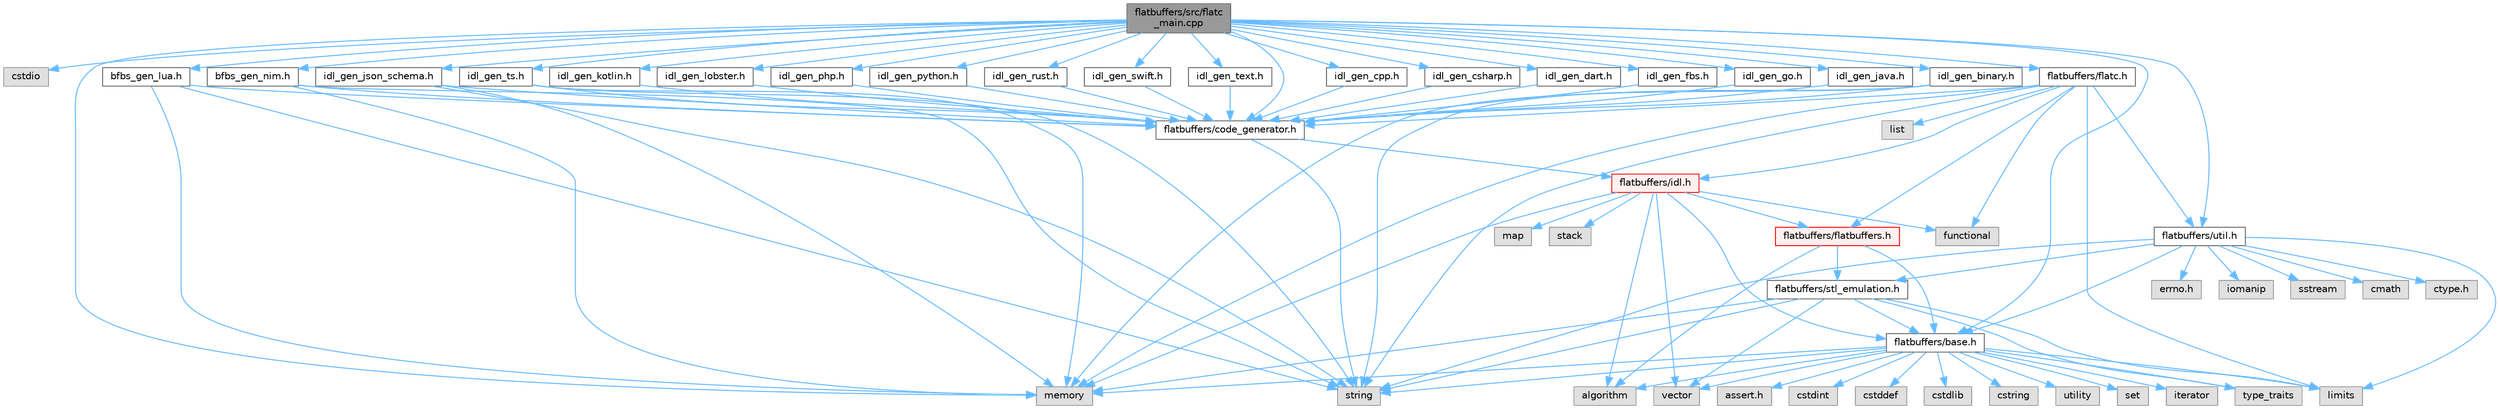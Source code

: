 digraph "flatbuffers/src/flatc_main.cpp"
{
 // LATEX_PDF_SIZE
  bgcolor="transparent";
  edge [fontname=Helvetica,fontsize=10,labelfontname=Helvetica,labelfontsize=10];
  node [fontname=Helvetica,fontsize=10,shape=box,height=0.2,width=0.4];
  Node1 [id="Node000001",label="flatbuffers/src/flatc\l_main.cpp",height=0.2,width=0.4,color="gray40", fillcolor="grey60", style="filled", fontcolor="black",tooltip=" "];
  Node1 -> Node2 [id="edge104_Node000001_Node000002",color="steelblue1",style="solid",tooltip=" "];
  Node2 [id="Node000002",label="cstdio",height=0.2,width=0.4,color="grey60", fillcolor="#E0E0E0", style="filled",tooltip=" "];
  Node1 -> Node3 [id="edge105_Node000001_Node000003",color="steelblue1",style="solid",tooltip=" "];
  Node3 [id="Node000003",label="memory",height=0.2,width=0.4,color="grey60", fillcolor="#E0E0E0", style="filled",tooltip=" "];
  Node1 -> Node4 [id="edge106_Node000001_Node000004",color="steelblue1",style="solid",tooltip=" "];
  Node4 [id="Node000004",label="bfbs_gen_lua.h",height=0.2,width=0.4,color="grey40", fillcolor="white", style="filled",URL="$bfbs__gen__lua_8h.html",tooltip=" "];
  Node4 -> Node3 [id="edge107_Node000004_Node000003",color="steelblue1",style="solid",tooltip=" "];
  Node4 -> Node5 [id="edge108_Node000004_Node000005",color="steelblue1",style="solid",tooltip=" "];
  Node5 [id="Node000005",label="string",height=0.2,width=0.4,color="grey60", fillcolor="#E0E0E0", style="filled",tooltip=" "];
  Node4 -> Node6 [id="edge109_Node000004_Node000006",color="steelblue1",style="solid",tooltip=" "];
  Node6 [id="Node000006",label="flatbuffers/code_generator.h",height=0.2,width=0.4,color="grey40", fillcolor="white", style="filled",URL="$code__generator_8h.html",tooltip=" "];
  Node6 -> Node5 [id="edge110_Node000006_Node000005",color="steelblue1",style="solid",tooltip=" "];
  Node6 -> Node7 [id="edge111_Node000006_Node000007",color="steelblue1",style="solid",tooltip=" "];
  Node7 [id="Node000007",label="flatbuffers/idl.h",height=0.2,width=0.4,color="red", fillcolor="#FFF0F0", style="filled",URL="$idl_8h.html",tooltip=" "];
  Node7 -> Node8 [id="edge112_Node000007_Node000008",color="steelblue1",style="solid",tooltip=" "];
  Node8 [id="Node000008",label="algorithm",height=0.2,width=0.4,color="grey60", fillcolor="#E0E0E0", style="filled",tooltip=" "];
  Node7 -> Node9 [id="edge113_Node000007_Node000009",color="steelblue1",style="solid",tooltip=" "];
  Node9 [id="Node000009",label="functional",height=0.2,width=0.4,color="grey60", fillcolor="#E0E0E0", style="filled",tooltip=" "];
  Node7 -> Node10 [id="edge114_Node000007_Node000010",color="steelblue1",style="solid",tooltip=" "];
  Node10 [id="Node000010",label="map",height=0.2,width=0.4,color="grey60", fillcolor="#E0E0E0", style="filled",tooltip=" "];
  Node7 -> Node3 [id="edge115_Node000007_Node000003",color="steelblue1",style="solid",tooltip=" "];
  Node7 -> Node11 [id="edge116_Node000007_Node000011",color="steelblue1",style="solid",tooltip=" "];
  Node11 [id="Node000011",label="stack",height=0.2,width=0.4,color="grey60", fillcolor="#E0E0E0", style="filled",tooltip=" "];
  Node7 -> Node12 [id="edge117_Node000007_Node000012",color="steelblue1",style="solid",tooltip=" "];
  Node12 [id="Node000012",label="vector",height=0.2,width=0.4,color="grey60", fillcolor="#E0E0E0", style="filled",tooltip=" "];
  Node7 -> Node13 [id="edge118_Node000007_Node000013",color="steelblue1",style="solid",tooltip=" "];
  Node13 [id="Node000013",label="flatbuffers/base.h",height=0.2,width=0.4,color="grey40", fillcolor="white", style="filled",URL="$base_8h.html",tooltip=" "];
  Node13 -> Node14 [id="edge119_Node000013_Node000014",color="steelblue1",style="solid",tooltip=" "];
  Node14 [id="Node000014",label="assert.h",height=0.2,width=0.4,color="grey60", fillcolor="#E0E0E0", style="filled",tooltip=" "];
  Node13 -> Node15 [id="edge120_Node000013_Node000015",color="steelblue1",style="solid",tooltip=" "];
  Node15 [id="Node000015",label="cstdint",height=0.2,width=0.4,color="grey60", fillcolor="#E0E0E0", style="filled",tooltip=" "];
  Node13 -> Node16 [id="edge121_Node000013_Node000016",color="steelblue1",style="solid",tooltip=" "];
  Node16 [id="Node000016",label="cstddef",height=0.2,width=0.4,color="grey60", fillcolor="#E0E0E0", style="filled",tooltip=" "];
  Node13 -> Node17 [id="edge122_Node000013_Node000017",color="steelblue1",style="solid",tooltip=" "];
  Node17 [id="Node000017",label="cstdlib",height=0.2,width=0.4,color="grey60", fillcolor="#E0E0E0", style="filled",tooltip=" "];
  Node13 -> Node18 [id="edge123_Node000013_Node000018",color="steelblue1",style="solid",tooltip=" "];
  Node18 [id="Node000018",label="cstring",height=0.2,width=0.4,color="grey60", fillcolor="#E0E0E0", style="filled",tooltip=" "];
  Node13 -> Node19 [id="edge124_Node000013_Node000019",color="steelblue1",style="solid",tooltip=" "];
  Node19 [id="Node000019",label="utility",height=0.2,width=0.4,color="grey60", fillcolor="#E0E0E0", style="filled",tooltip=" "];
  Node13 -> Node5 [id="edge125_Node000013_Node000005",color="steelblue1",style="solid",tooltip=" "];
  Node13 -> Node20 [id="edge126_Node000013_Node000020",color="steelblue1",style="solid",tooltip=" "];
  Node20 [id="Node000020",label="type_traits",height=0.2,width=0.4,color="grey60", fillcolor="#E0E0E0", style="filled",tooltip=" "];
  Node13 -> Node12 [id="edge127_Node000013_Node000012",color="steelblue1",style="solid",tooltip=" "];
  Node13 -> Node21 [id="edge128_Node000013_Node000021",color="steelblue1",style="solid",tooltip=" "];
  Node21 [id="Node000021",label="set",height=0.2,width=0.4,color="grey60", fillcolor="#E0E0E0", style="filled",tooltip=" "];
  Node13 -> Node8 [id="edge129_Node000013_Node000008",color="steelblue1",style="solid",tooltip=" "];
  Node13 -> Node22 [id="edge130_Node000013_Node000022",color="steelblue1",style="solid",tooltip=" "];
  Node22 [id="Node000022",label="limits",height=0.2,width=0.4,color="grey60", fillcolor="#E0E0E0", style="filled",tooltip=" "];
  Node13 -> Node23 [id="edge131_Node000013_Node000023",color="steelblue1",style="solid",tooltip=" "];
  Node23 [id="Node000023",label="iterator",height=0.2,width=0.4,color="grey60", fillcolor="#E0E0E0", style="filled",tooltip=" "];
  Node13 -> Node3 [id="edge132_Node000013_Node000003",color="steelblue1",style="solid",tooltip=" "];
  Node7 -> Node24 [id="edge133_Node000007_Node000024",color="steelblue1",style="solid",tooltip=" "];
  Node24 [id="Node000024",label="flatbuffers/flatbuffers.h",height=0.2,width=0.4,color="red", fillcolor="#FFF0F0", style="filled",URL="$flatbuffers_8h.html",tooltip=" "];
  Node24 -> Node8 [id="edge134_Node000024_Node000008",color="steelblue1",style="solid",tooltip=" "];
  Node24 -> Node13 [id="edge135_Node000024_Node000013",color="steelblue1",style="solid",tooltip=" "];
  Node24 -> Node26 [id="edge136_Node000024_Node000026",color="steelblue1",style="solid",tooltip=" "];
  Node26 [id="Node000026",label="flatbuffers/stl_emulation.h",height=0.2,width=0.4,color="grey40", fillcolor="white", style="filled",URL="$stl__emulation_8h.html",tooltip=" "];
  Node26 -> Node13 [id="edge137_Node000026_Node000013",color="steelblue1",style="solid",tooltip=" "];
  Node26 -> Node5 [id="edge138_Node000026_Node000005",color="steelblue1",style="solid",tooltip=" "];
  Node26 -> Node20 [id="edge139_Node000026_Node000020",color="steelblue1",style="solid",tooltip=" "];
  Node26 -> Node12 [id="edge140_Node000026_Node000012",color="steelblue1",style="solid",tooltip=" "];
  Node26 -> Node3 [id="edge141_Node000026_Node000003",color="steelblue1",style="solid",tooltip=" "];
  Node26 -> Node22 [id="edge142_Node000026_Node000022",color="steelblue1",style="solid",tooltip=" "];
  Node1 -> Node50 [id="edge143_Node000001_Node000050",color="steelblue1",style="solid",tooltip=" "];
  Node50 [id="Node000050",label="bfbs_gen_nim.h",height=0.2,width=0.4,color="grey40", fillcolor="white", style="filled",URL="$bfbs__gen__nim_8h.html",tooltip=" "];
  Node50 -> Node3 [id="edge144_Node000050_Node000003",color="steelblue1",style="solid",tooltip=" "];
  Node50 -> Node5 [id="edge145_Node000050_Node000005",color="steelblue1",style="solid",tooltip=" "];
  Node50 -> Node6 [id="edge146_Node000050_Node000006",color="steelblue1",style="solid",tooltip=" "];
  Node1 -> Node13 [id="edge147_Node000001_Node000013",color="steelblue1",style="solid",tooltip=" "];
  Node1 -> Node6 [id="edge148_Node000001_Node000006",color="steelblue1",style="solid",tooltip=" "];
  Node1 -> Node51 [id="edge149_Node000001_Node000051",color="steelblue1",style="solid",tooltip=" "];
  Node51 [id="Node000051",label="flatbuffers/flatc.h",height=0.2,width=0.4,color="grey40", fillcolor="white", style="filled",URL="$flatc_8h.html",tooltip=" "];
  Node51 -> Node9 [id="edge150_Node000051_Node000009",color="steelblue1",style="solid",tooltip=" "];
  Node51 -> Node22 [id="edge151_Node000051_Node000022",color="steelblue1",style="solid",tooltip=" "];
  Node51 -> Node52 [id="edge152_Node000051_Node000052",color="steelblue1",style="solid",tooltip=" "];
  Node52 [id="Node000052",label="list",height=0.2,width=0.4,color="grey60", fillcolor="#E0E0E0", style="filled",tooltip=" "];
  Node51 -> Node3 [id="edge153_Node000051_Node000003",color="steelblue1",style="solid",tooltip=" "];
  Node51 -> Node5 [id="edge154_Node000051_Node000005",color="steelblue1",style="solid",tooltip=" "];
  Node51 -> Node6 [id="edge155_Node000051_Node000006",color="steelblue1",style="solid",tooltip=" "];
  Node51 -> Node24 [id="edge156_Node000051_Node000024",color="steelblue1",style="solid",tooltip=" "];
  Node51 -> Node7 [id="edge157_Node000051_Node000007",color="steelblue1",style="solid",tooltip=" "];
  Node51 -> Node41 [id="edge158_Node000051_Node000041",color="steelblue1",style="solid",tooltip=" "];
  Node41 [id="Node000041",label="flatbuffers/util.h",height=0.2,width=0.4,color="grey40", fillcolor="white", style="filled",URL="$util_8h.html",tooltip=" "];
  Node41 -> Node42 [id="edge159_Node000041_Node000042",color="steelblue1",style="solid",tooltip=" "];
  Node42 [id="Node000042",label="ctype.h",height=0.2,width=0.4,color="grey60", fillcolor="#E0E0E0", style="filled",tooltip=" "];
  Node41 -> Node43 [id="edge160_Node000041_Node000043",color="steelblue1",style="solid",tooltip=" "];
  Node43 [id="Node000043",label="errno.h",height=0.2,width=0.4,color="grey60", fillcolor="#E0E0E0", style="filled",tooltip=" "];
  Node41 -> Node13 [id="edge161_Node000041_Node000013",color="steelblue1",style="solid",tooltip=" "];
  Node41 -> Node26 [id="edge162_Node000041_Node000026",color="steelblue1",style="solid",tooltip=" "];
  Node41 -> Node44 [id="edge163_Node000041_Node000044",color="steelblue1",style="solid",tooltip=" "];
  Node44 [id="Node000044",label="iomanip",height=0.2,width=0.4,color="grey60", fillcolor="#E0E0E0", style="filled",tooltip=" "];
  Node41 -> Node45 [id="edge164_Node000041_Node000045",color="steelblue1",style="solid",tooltip=" "];
  Node45 [id="Node000045",label="sstream",height=0.2,width=0.4,color="grey60", fillcolor="#E0E0E0", style="filled",tooltip=" "];
  Node41 -> Node46 [id="edge165_Node000041_Node000046",color="steelblue1",style="solid",tooltip=" "];
  Node46 [id="Node000046",label="cmath",height=0.2,width=0.4,color="grey60", fillcolor="#E0E0E0", style="filled",tooltip=" "];
  Node41 -> Node22 [id="edge166_Node000041_Node000022",color="steelblue1",style="solid",tooltip=" "];
  Node41 -> Node5 [id="edge167_Node000041_Node000005",color="steelblue1",style="solid",tooltip=" "];
  Node1 -> Node41 [id="edge168_Node000001_Node000041",color="steelblue1",style="solid",tooltip=" "];
  Node1 -> Node53 [id="edge169_Node000001_Node000053",color="steelblue1",style="solid",tooltip=" "];
  Node53 [id="Node000053",label="idl_gen_binary.h",height=0.2,width=0.4,color="grey40", fillcolor="white", style="filled",URL="$idl__gen__binary_8h.html",tooltip=" "];
  Node53 -> Node3 [id="edge170_Node000053_Node000003",color="steelblue1",style="solid",tooltip=" "];
  Node53 -> Node5 [id="edge171_Node000053_Node000005",color="steelblue1",style="solid",tooltip=" "];
  Node53 -> Node6 [id="edge172_Node000053_Node000006",color="steelblue1",style="solid",tooltip=" "];
  Node1 -> Node54 [id="edge173_Node000001_Node000054",color="steelblue1",style="solid",tooltip=" "];
  Node54 [id="Node000054",label="idl_gen_cpp.h",height=0.2,width=0.4,color="grey40", fillcolor="white", style="filled",URL="$idl__gen__cpp_8h.html",tooltip=" "];
  Node54 -> Node6 [id="edge174_Node000054_Node000006",color="steelblue1",style="solid",tooltip=" "];
  Node1 -> Node55 [id="edge175_Node000001_Node000055",color="steelblue1",style="solid",tooltip=" "];
  Node55 [id="Node000055",label="idl_gen_csharp.h",height=0.2,width=0.4,color="grey40", fillcolor="white", style="filled",URL="$idl__gen__csharp_8h.html",tooltip=" "];
  Node55 -> Node6 [id="edge176_Node000055_Node000006",color="steelblue1",style="solid",tooltip=" "];
  Node1 -> Node56 [id="edge177_Node000001_Node000056",color="steelblue1",style="solid",tooltip=" "];
  Node56 [id="Node000056",label="idl_gen_dart.h",height=0.2,width=0.4,color="grey40", fillcolor="white", style="filled",URL="$idl__gen__dart_8h.html",tooltip=" "];
  Node56 -> Node6 [id="edge178_Node000056_Node000006",color="steelblue1",style="solid",tooltip=" "];
  Node1 -> Node57 [id="edge179_Node000001_Node000057",color="steelblue1",style="solid",tooltip=" "];
  Node57 [id="Node000057",label="idl_gen_fbs.h",height=0.2,width=0.4,color="grey40", fillcolor="white", style="filled",URL="$idl__gen__fbs_8h.html",tooltip=" "];
  Node57 -> Node6 [id="edge180_Node000057_Node000006",color="steelblue1",style="solid",tooltip=" "];
  Node1 -> Node58 [id="edge181_Node000001_Node000058",color="steelblue1",style="solid",tooltip=" "];
  Node58 [id="Node000058",label="idl_gen_go.h",height=0.2,width=0.4,color="grey40", fillcolor="white", style="filled",URL="$idl__gen__go_8h.html",tooltip=" "];
  Node58 -> Node6 [id="edge182_Node000058_Node000006",color="steelblue1",style="solid",tooltip=" "];
  Node1 -> Node59 [id="edge183_Node000001_Node000059",color="steelblue1",style="solid",tooltip=" "];
  Node59 [id="Node000059",label="idl_gen_java.h",height=0.2,width=0.4,color="grey40", fillcolor="white", style="filled",URL="$idl__gen__java_8h.html",tooltip=" "];
  Node59 -> Node6 [id="edge184_Node000059_Node000006",color="steelblue1",style="solid",tooltip=" "];
  Node1 -> Node60 [id="edge185_Node000001_Node000060",color="steelblue1",style="solid",tooltip=" "];
  Node60 [id="Node000060",label="idl_gen_json_schema.h",height=0.2,width=0.4,color="grey40", fillcolor="white", style="filled",URL="$idl__gen__json__schema_8h.html",tooltip=" "];
  Node60 -> Node3 [id="edge186_Node000060_Node000003",color="steelblue1",style="solid",tooltip=" "];
  Node60 -> Node5 [id="edge187_Node000060_Node000005",color="steelblue1",style="solid",tooltip=" "];
  Node60 -> Node6 [id="edge188_Node000060_Node000006",color="steelblue1",style="solid",tooltip=" "];
  Node1 -> Node61 [id="edge189_Node000001_Node000061",color="steelblue1",style="solid",tooltip=" "];
  Node61 [id="Node000061",label="idl_gen_kotlin.h",height=0.2,width=0.4,color="grey40", fillcolor="white", style="filled",URL="$idl__gen__kotlin_8h.html",tooltip=" "];
  Node61 -> Node6 [id="edge190_Node000061_Node000006",color="steelblue1",style="solid",tooltip=" "];
  Node1 -> Node62 [id="edge191_Node000001_Node000062",color="steelblue1",style="solid",tooltip=" "];
  Node62 [id="Node000062",label="idl_gen_lobster.h",height=0.2,width=0.4,color="grey40", fillcolor="white", style="filled",URL="$idl__gen__lobster_8h.html",tooltip=" "];
  Node62 -> Node6 [id="edge192_Node000062_Node000006",color="steelblue1",style="solid",tooltip=" "];
  Node1 -> Node63 [id="edge193_Node000001_Node000063",color="steelblue1",style="solid",tooltip=" "];
  Node63 [id="Node000063",label="idl_gen_php.h",height=0.2,width=0.4,color="grey40", fillcolor="white", style="filled",URL="$idl__gen__php_8h.html",tooltip=" "];
  Node63 -> Node6 [id="edge194_Node000063_Node000006",color="steelblue1",style="solid",tooltip=" "];
  Node1 -> Node64 [id="edge195_Node000001_Node000064",color="steelblue1",style="solid",tooltip=" "];
  Node64 [id="Node000064",label="idl_gen_python.h",height=0.2,width=0.4,color="grey40", fillcolor="white", style="filled",URL="$idl__gen__python_8h.html",tooltip=" "];
  Node64 -> Node6 [id="edge196_Node000064_Node000006",color="steelblue1",style="solid",tooltip=" "];
  Node1 -> Node65 [id="edge197_Node000001_Node000065",color="steelblue1",style="solid",tooltip=" "];
  Node65 [id="Node000065",label="idl_gen_rust.h",height=0.2,width=0.4,color="grey40", fillcolor="white", style="filled",URL="$idl__gen__rust_8h.html",tooltip=" "];
  Node65 -> Node6 [id="edge198_Node000065_Node000006",color="steelblue1",style="solid",tooltip=" "];
  Node1 -> Node66 [id="edge199_Node000001_Node000066",color="steelblue1",style="solid",tooltip=" "];
  Node66 [id="Node000066",label="idl_gen_swift.h",height=0.2,width=0.4,color="grey40", fillcolor="white", style="filled",URL="$idl__gen__swift_8h.html",tooltip=" "];
  Node66 -> Node6 [id="edge200_Node000066_Node000006",color="steelblue1",style="solid",tooltip=" "];
  Node1 -> Node67 [id="edge201_Node000001_Node000067",color="steelblue1",style="solid",tooltip=" "];
  Node67 [id="Node000067",label="idl_gen_text.h",height=0.2,width=0.4,color="grey40", fillcolor="white", style="filled",URL="$idl__gen__text_8h.html",tooltip=" "];
  Node67 -> Node6 [id="edge202_Node000067_Node000006",color="steelblue1",style="solid",tooltip=" "];
  Node1 -> Node68 [id="edge203_Node000001_Node000068",color="steelblue1",style="solid",tooltip=" "];
  Node68 [id="Node000068",label="idl_gen_ts.h",height=0.2,width=0.4,color="grey40", fillcolor="white", style="filled",URL="$idl__gen__ts_8h.html",tooltip=" "];
  Node68 -> Node3 [id="edge204_Node000068_Node000003",color="steelblue1",style="solid",tooltip=" "];
  Node68 -> Node5 [id="edge205_Node000068_Node000005",color="steelblue1",style="solid",tooltip=" "];
  Node68 -> Node6 [id="edge206_Node000068_Node000006",color="steelblue1",style="solid",tooltip=" "];
}
